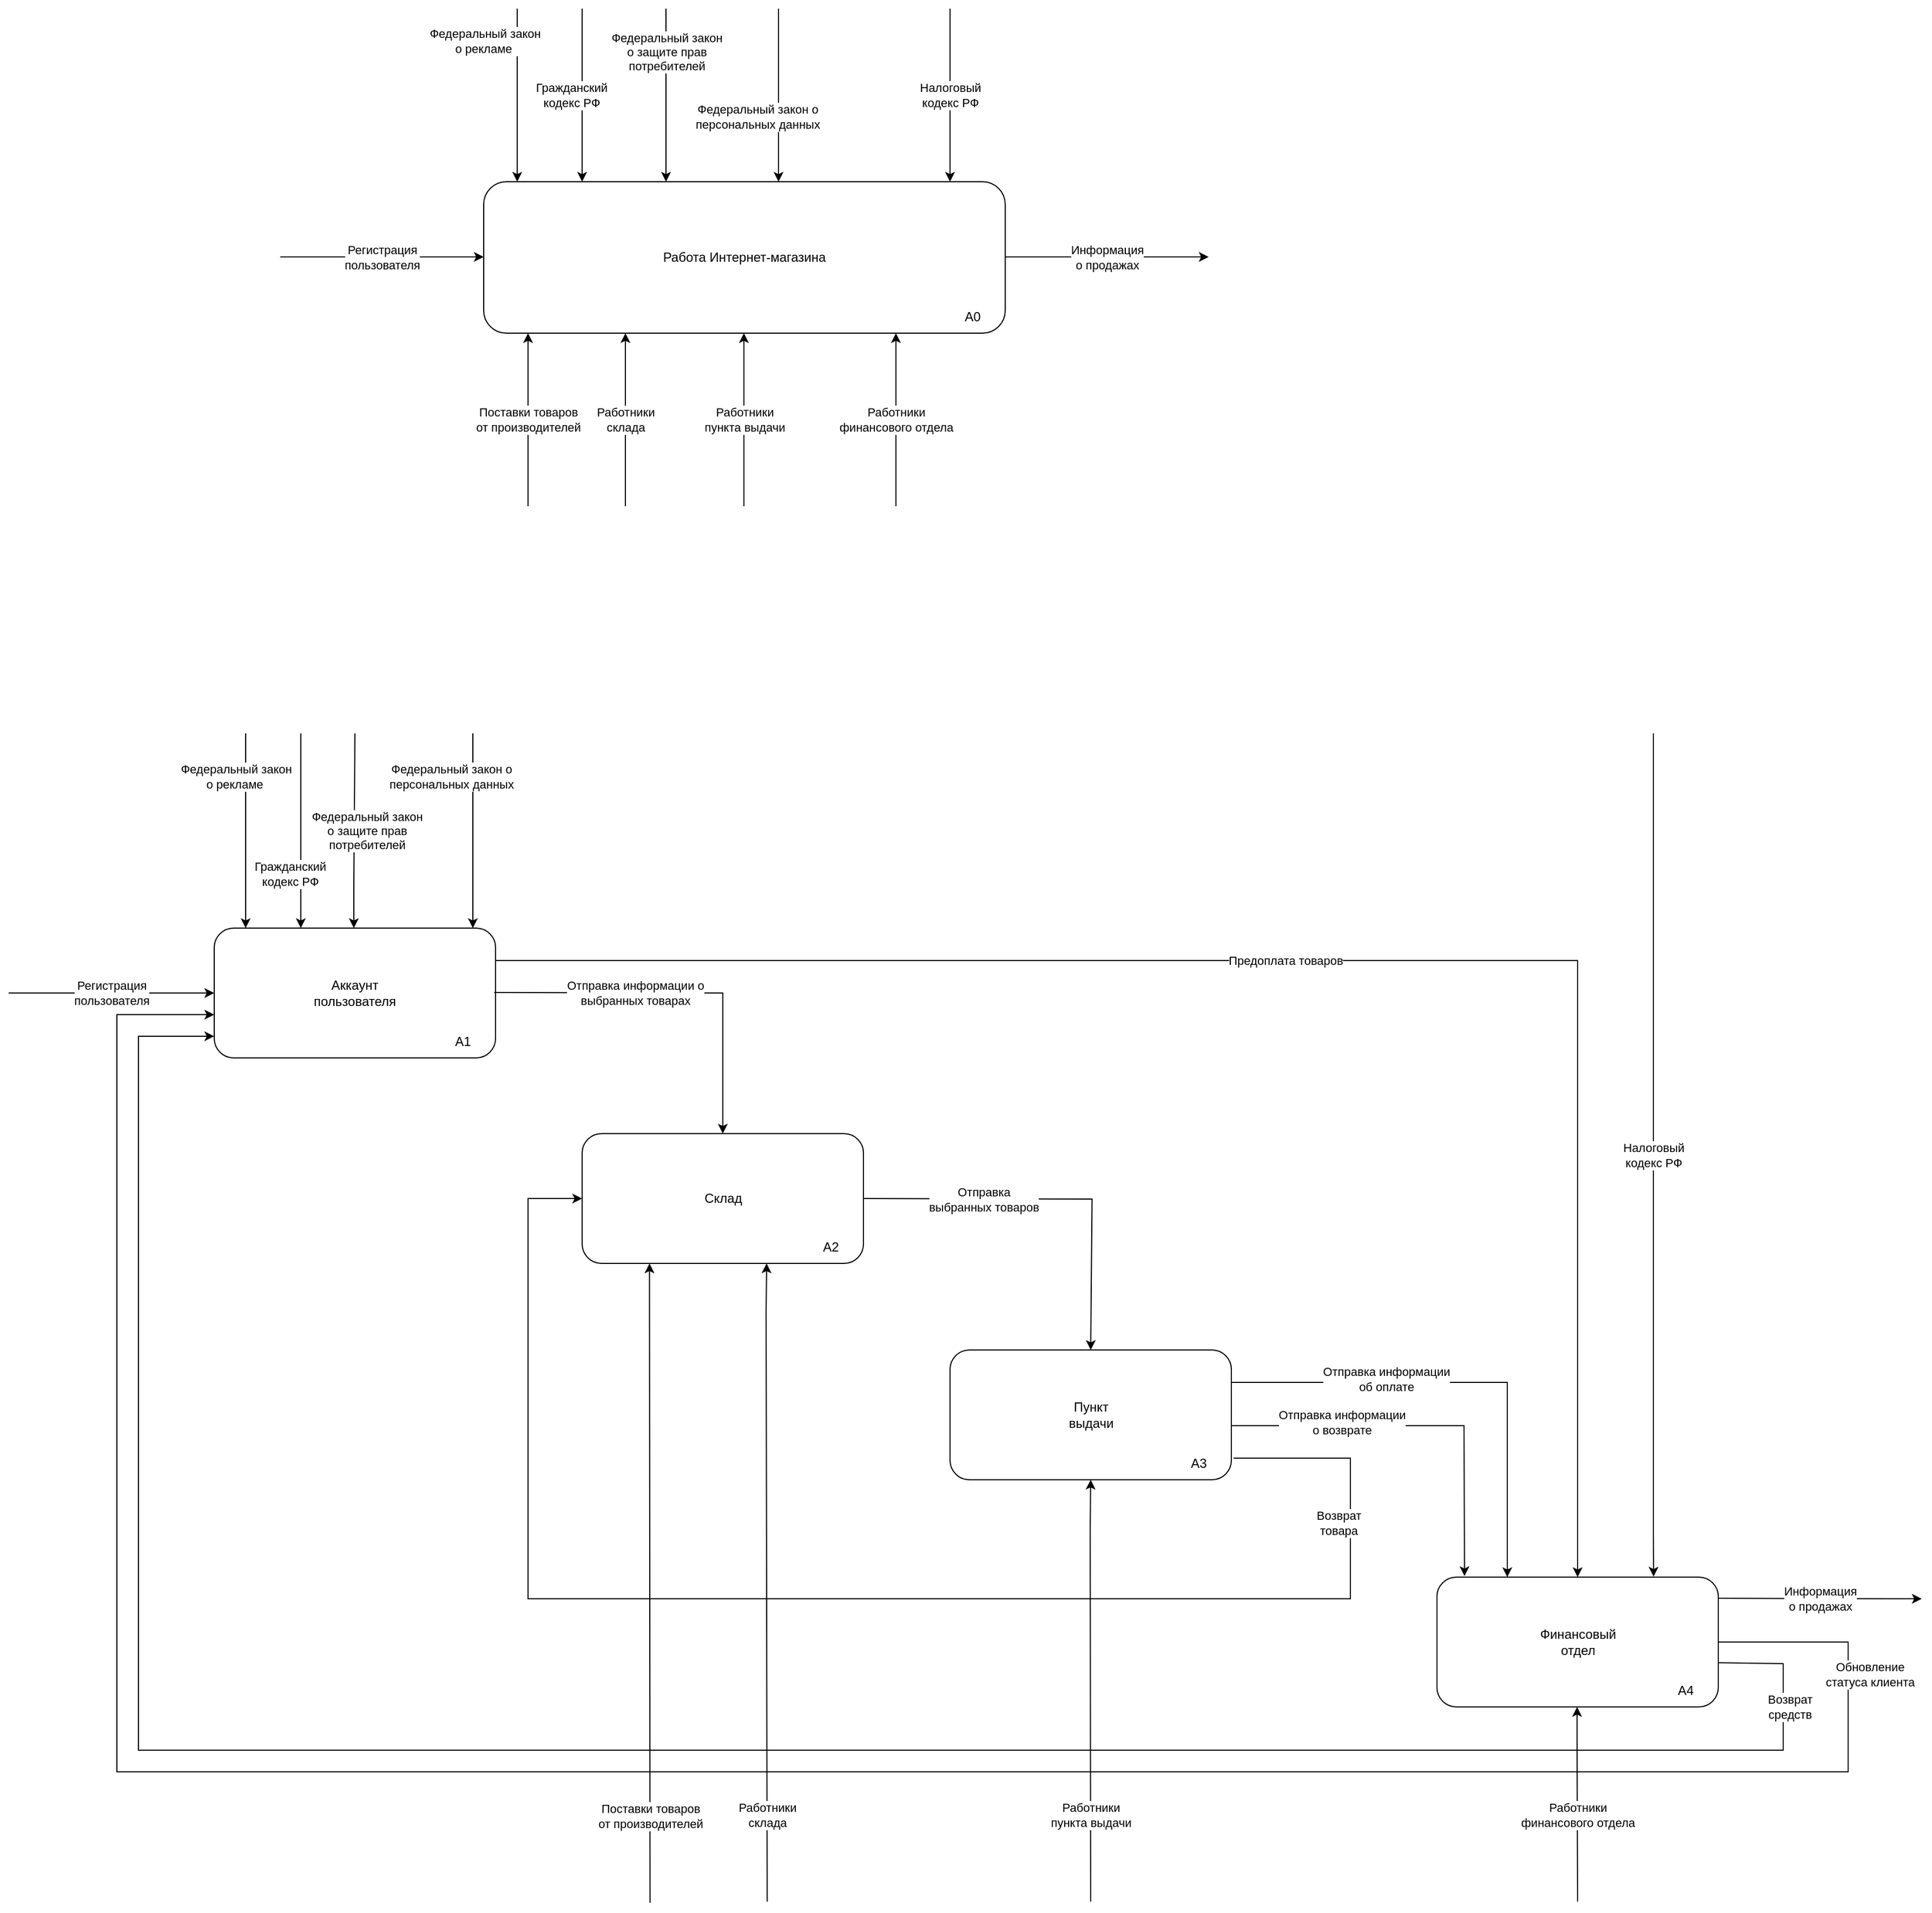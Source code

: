 <mxfile version="24.0.0" type="device" pages="2">
  <diagram name="Версия 1" id="xN6DgaCfCc1vJBvsGlAf">
    <mxGraphModel dx="2459" dy="557" grid="1" gridSize="10" guides="1" tooltips="1" connect="1" arrows="1" fold="1" page="1" pageScale="1" pageWidth="1169" pageHeight="827" math="0" shadow="0">
      <root>
        <mxCell id="0" />
        <mxCell id="1" parent="0" />
        <mxCell id="_hsGAAUDWZtJ54xs5zqf-1" value="" style="rounded=1;whiteSpace=wrap;html=1;" parent="1" vertex="1">
          <mxGeometry x="359" y="340" width="482" height="140" as="geometry" />
        </mxCell>
        <mxCell id="_hsGAAUDWZtJ54xs5zqf-2" value="Работа Интернет-магазина" style="text;html=1;align=center;verticalAlign=middle;whiteSpace=wrap;rounded=0;" parent="1" vertex="1">
          <mxGeometry x="512.25" y="395" width="175.5" height="30" as="geometry" />
        </mxCell>
        <mxCell id="_hsGAAUDWZtJ54xs5zqf-7" value="" style="endArrow=classic;html=1;rounded=0;entryX=0;entryY=0.5;entryDx=0;entryDy=0;" parent="1" edge="1">
          <mxGeometry relative="1" as="geometry">
            <mxPoint x="171" y="409.5" as="sourcePoint" />
            <mxPoint x="359" y="409.5" as="targetPoint" />
            <Array as="points">
              <mxPoint x="331" y="409.5" />
            </Array>
          </mxGeometry>
        </mxCell>
        <mxCell id="_hsGAAUDWZtJ54xs5zqf-8" value="Регистрация&lt;div&gt;пользователя&lt;/div&gt;" style="edgeLabel;resizable=0;html=1;;align=center;verticalAlign=middle;" parent="_hsGAAUDWZtJ54xs5zqf-7" connectable="0" vertex="1">
          <mxGeometry relative="1" as="geometry">
            <mxPoint as="offset" />
          </mxGeometry>
        </mxCell>
        <mxCell id="_hsGAAUDWZtJ54xs5zqf-11" value="" style="endArrow=classic;html=1;rounded=0;" parent="1" edge="1">
          <mxGeometry relative="1" as="geometry">
            <mxPoint x="450" y="180" as="sourcePoint" />
            <mxPoint x="450" y="340" as="targetPoint" />
            <Array as="points">
              <mxPoint x="450" y="300" />
            </Array>
          </mxGeometry>
        </mxCell>
        <mxCell id="_hsGAAUDWZtJ54xs5zqf-12" value="Гражданский&lt;div&gt;кодекс РФ&lt;/div&gt;" style="edgeLabel;resizable=0;html=1;;align=center;verticalAlign=middle;" parent="_hsGAAUDWZtJ54xs5zqf-11" connectable="0" vertex="1">
          <mxGeometry relative="1" as="geometry">
            <mxPoint x="-10" as="offset" />
          </mxGeometry>
        </mxCell>
        <mxCell id="_hsGAAUDWZtJ54xs5zqf-13" value="" style="endArrow=classic;html=1;rounded=0;" parent="1" edge="1">
          <mxGeometry relative="1" as="geometry">
            <mxPoint x="390" y="180" as="sourcePoint" />
            <mxPoint x="390" y="340" as="targetPoint" />
            <Array as="points">
              <mxPoint x="390" y="300" />
            </Array>
          </mxGeometry>
        </mxCell>
        <mxCell id="_hsGAAUDWZtJ54xs5zqf-14" value="Федеральный закон&lt;div&gt;о рекламе&amp;nbsp;&lt;br&gt;&lt;/div&gt;" style="edgeLabel;resizable=0;html=1;;align=center;verticalAlign=middle;" parent="_hsGAAUDWZtJ54xs5zqf-13" connectable="0" vertex="1">
          <mxGeometry relative="1" as="geometry">
            <mxPoint x="-30" y="-50" as="offset" />
          </mxGeometry>
        </mxCell>
        <mxCell id="_hsGAAUDWZtJ54xs5zqf-15" value="" style="endArrow=classic;html=1;rounded=0;" parent="1" edge="1">
          <mxGeometry relative="1" as="geometry">
            <mxPoint x="790" y="180" as="sourcePoint" />
            <mxPoint x="790" y="340" as="targetPoint" />
            <Array as="points">
              <mxPoint x="790" y="300" />
            </Array>
          </mxGeometry>
        </mxCell>
        <mxCell id="_hsGAAUDWZtJ54xs5zqf-16" value="Налоговый&lt;div&gt;кодекс РФ&lt;/div&gt;" style="edgeLabel;resizable=0;html=1;;align=center;verticalAlign=middle;" parent="_hsGAAUDWZtJ54xs5zqf-15" connectable="0" vertex="1">
          <mxGeometry relative="1" as="geometry">
            <mxPoint as="offset" />
          </mxGeometry>
        </mxCell>
        <mxCell id="_hsGAAUDWZtJ54xs5zqf-19" value="" style="endArrow=classic;html=1;rounded=0;" parent="1" edge="1">
          <mxGeometry relative="1" as="geometry">
            <mxPoint x="527.5" y="180" as="sourcePoint" />
            <mxPoint x="527.5" y="340" as="targetPoint" />
            <Array as="points">
              <mxPoint x="527.5" y="300" />
            </Array>
          </mxGeometry>
        </mxCell>
        <mxCell id="_hsGAAUDWZtJ54xs5zqf-20" value="&lt;div&gt;Федеральный закон&lt;/div&gt;&lt;div&gt;о защите прав&lt;/div&gt;&lt;div&gt;потребителей&lt;/div&gt;" style="edgeLabel;resizable=0;html=1;;align=center;verticalAlign=middle;" parent="_hsGAAUDWZtJ54xs5zqf-19" connectable="0" vertex="1">
          <mxGeometry relative="1" as="geometry">
            <mxPoint y="-40" as="offset" />
          </mxGeometry>
        </mxCell>
        <mxCell id="_hsGAAUDWZtJ54xs5zqf-21" value="" style="endArrow=classic;html=1;rounded=0;" parent="1" edge="1">
          <mxGeometry relative="1" as="geometry">
            <mxPoint x="631.5" y="180" as="sourcePoint" />
            <mxPoint x="631.5" y="340" as="targetPoint" />
            <Array as="points">
              <mxPoint x="631.5" y="300" />
            </Array>
          </mxGeometry>
        </mxCell>
        <mxCell id="_hsGAAUDWZtJ54xs5zqf-22" value="&lt;div&gt;Федеральный закон о&lt;/div&gt;&lt;div&gt;персональных данных&lt;br&gt;&lt;/div&gt;" style="edgeLabel;resizable=0;html=1;;align=center;verticalAlign=middle;" parent="_hsGAAUDWZtJ54xs5zqf-21" connectable="0" vertex="1">
          <mxGeometry relative="1" as="geometry">
            <mxPoint x="-20" y="20" as="offset" />
          </mxGeometry>
        </mxCell>
        <mxCell id="_hsGAAUDWZtJ54xs5zqf-23" value="A0" style="text;html=1;align=center;verticalAlign=middle;whiteSpace=wrap;rounded=0;" parent="1" vertex="1">
          <mxGeometry x="781" y="450" width="60" height="30" as="geometry" />
        </mxCell>
        <mxCell id="_hsGAAUDWZtJ54xs5zqf-24" value="" style="endArrow=classic;html=1;rounded=0;entryX=0;entryY=0.5;entryDx=0;entryDy=0;" parent="1" edge="1">
          <mxGeometry relative="1" as="geometry">
            <mxPoint x="841" y="409.5" as="sourcePoint" />
            <mxPoint x="1029" y="409.5" as="targetPoint" />
            <Array as="points">
              <mxPoint x="1001" y="409.5" />
            </Array>
          </mxGeometry>
        </mxCell>
        <mxCell id="_hsGAAUDWZtJ54xs5zqf-25" value="Информация&lt;div&gt;о продажах&lt;/div&gt;" style="edgeLabel;resizable=0;html=1;;align=center;verticalAlign=middle;" parent="_hsGAAUDWZtJ54xs5zqf-24" connectable="0" vertex="1">
          <mxGeometry relative="1" as="geometry" />
        </mxCell>
        <mxCell id="kEDkltpcw-G1S7HQaF8J-5" value="" style="endArrow=classic;html=1;rounded=0;" parent="1" edge="1">
          <mxGeometry relative="1" as="geometry">
            <mxPoint x="400" y="640" as="sourcePoint" />
            <mxPoint x="400" y="480" as="targetPoint" />
            <Array as="points">
              <mxPoint x="400" y="520" />
            </Array>
          </mxGeometry>
        </mxCell>
        <mxCell id="kEDkltpcw-G1S7HQaF8J-6" value="Поставки товаров&lt;div&gt;от производителей&lt;/div&gt;" style="edgeLabel;resizable=0;html=1;;align=center;verticalAlign=middle;" parent="kEDkltpcw-G1S7HQaF8J-5" connectable="0" vertex="1">
          <mxGeometry relative="1" as="geometry" />
        </mxCell>
        <mxCell id="kEDkltpcw-G1S7HQaF8J-9" value="" style="endArrow=classic;html=1;rounded=0;" parent="1" edge="1">
          <mxGeometry relative="1" as="geometry">
            <mxPoint x="490" y="640" as="sourcePoint" />
            <mxPoint x="490" y="480" as="targetPoint" />
            <Array as="points">
              <mxPoint x="490" y="520" />
            </Array>
          </mxGeometry>
        </mxCell>
        <mxCell id="kEDkltpcw-G1S7HQaF8J-10" value="Работники&lt;div&gt;склада&lt;/div&gt;" style="edgeLabel;resizable=0;html=1;;align=center;verticalAlign=middle;" parent="kEDkltpcw-G1S7HQaF8J-9" connectable="0" vertex="1">
          <mxGeometry relative="1" as="geometry" />
        </mxCell>
        <mxCell id="kEDkltpcw-G1S7HQaF8J-11" value="" style="endArrow=classic;html=1;rounded=0;" parent="1" edge="1">
          <mxGeometry relative="1" as="geometry">
            <mxPoint x="599.5" y="640" as="sourcePoint" />
            <mxPoint x="599.5" y="480" as="targetPoint" />
            <Array as="points">
              <mxPoint x="599.5" y="520" />
            </Array>
          </mxGeometry>
        </mxCell>
        <mxCell id="kEDkltpcw-G1S7HQaF8J-12" value="Работники&lt;div&gt;пункта выдачи&lt;/div&gt;" style="edgeLabel;resizable=0;html=1;;align=center;verticalAlign=middle;" parent="kEDkltpcw-G1S7HQaF8J-11" connectable="0" vertex="1">
          <mxGeometry relative="1" as="geometry" />
        </mxCell>
        <mxCell id="kEDkltpcw-G1S7HQaF8J-13" value="" style="rounded=1;whiteSpace=wrap;html=1;" parent="1" vertex="1">
          <mxGeometry x="110" y="1030" width="260" height="120" as="geometry" />
        </mxCell>
        <mxCell id="kEDkltpcw-G1S7HQaF8J-14" value="Аккаунт&lt;div&gt;пользователя&lt;/div&gt;" style="text;html=1;align=center;verticalAlign=middle;whiteSpace=wrap;rounded=0;" parent="1" vertex="1">
          <mxGeometry x="210" y="1075" width="60" height="30" as="geometry" />
        </mxCell>
        <mxCell id="kEDkltpcw-G1S7HQaF8J-15" value="" style="endArrow=classic;html=1;rounded=0;" parent="1" edge="1">
          <mxGeometry relative="1" as="geometry">
            <mxPoint x="190" y="850" as="sourcePoint" />
            <mxPoint x="190" y="1030" as="targetPoint" />
            <Array as="points">
              <mxPoint x="190" y="990" />
            </Array>
          </mxGeometry>
        </mxCell>
        <mxCell id="kEDkltpcw-G1S7HQaF8J-16" value="Гражданский&lt;div&gt;кодекс РФ&lt;/div&gt;" style="edgeLabel;resizable=0;html=1;;align=center;verticalAlign=middle;" parent="kEDkltpcw-G1S7HQaF8J-15" connectable="0" vertex="1">
          <mxGeometry relative="1" as="geometry">
            <mxPoint x="-10" y="40" as="offset" />
          </mxGeometry>
        </mxCell>
        <mxCell id="cqf1Lr9Dc32_RKuLhg5J-14" value="" style="endArrow=classic;html=1;rounded=0;entryX=0.77;entryY=-0.004;entryDx=0;entryDy=0;entryPerimeter=0;" parent="1" target="cqf1Lr9Dc32_RKuLhg5J-56" edge="1">
          <mxGeometry relative="1" as="geometry">
            <mxPoint x="1440" y="850" as="sourcePoint" />
            <mxPoint x="1440" y="1630" as="targetPoint" />
            <Array as="points">
              <mxPoint x="1440" y="1590" />
            </Array>
          </mxGeometry>
        </mxCell>
        <mxCell id="cqf1Lr9Dc32_RKuLhg5J-15" value="Налоговый&lt;div&gt;кодекс РФ&lt;/div&gt;" style="edgeLabel;resizable=0;html=1;;align=center;verticalAlign=middle;" parent="cqf1Lr9Dc32_RKuLhg5J-14" connectable="0" vertex="1">
          <mxGeometry relative="1" as="geometry">
            <mxPoint as="offset" />
          </mxGeometry>
        </mxCell>
        <mxCell id="cqf1Lr9Dc32_RKuLhg5J-31" value="" style="endArrow=classic;html=1;rounded=0;entryX=0.5;entryY=0;entryDx=0;entryDy=0;" parent="1" target="cqf1Lr9Dc32_RKuLhg5J-43" edge="1">
          <mxGeometry relative="1" as="geometry">
            <mxPoint x="368.75" y="1089.5" as="sourcePoint" />
            <mxPoint x="556.75" y="1089.5" as="targetPoint" />
            <Array as="points">
              <mxPoint x="580" y="1090" />
            </Array>
          </mxGeometry>
        </mxCell>
        <mxCell id="cqf1Lr9Dc32_RKuLhg5J-32" value="Отправка информации о&lt;div&gt;выбранных товарах&lt;/div&gt;" style="edgeLabel;resizable=0;html=1;;align=center;verticalAlign=middle;" parent="cqf1Lr9Dc32_RKuLhg5J-31" connectable="0" vertex="1">
          <mxGeometry relative="1" as="geometry">
            <mxPoint x="-40" as="offset" />
          </mxGeometry>
        </mxCell>
        <mxCell id="cqf1Lr9Dc32_RKuLhg5J-33" value="" style="endArrow=classic;html=1;rounded=0;entryX=0.5;entryY=0;entryDx=0;entryDy=0;exitX=1;exitY=0.25;exitDx=0;exitDy=0;" parent="1" source="kEDkltpcw-G1S7HQaF8J-13" target="cqf1Lr9Dc32_RKuLhg5J-56" edge="1">
          <mxGeometry relative="1" as="geometry">
            <mxPoint x="740" y="1280" as="sourcePoint" />
            <mxPoint x="898" y="1279.5" as="targetPoint" />
            <Array as="points">
              <mxPoint x="1370" y="1060" />
            </Array>
          </mxGeometry>
        </mxCell>
        <mxCell id="cqf1Lr9Dc32_RKuLhg5J-34" value="Предоплата товаров" style="edgeLabel;resizable=0;html=1;;align=center;verticalAlign=middle;" parent="cqf1Lr9Dc32_RKuLhg5J-33" connectable="0" vertex="1">
          <mxGeometry relative="1" as="geometry">
            <mxPoint x="-55" as="offset" />
          </mxGeometry>
        </mxCell>
        <mxCell id="cqf1Lr9Dc32_RKuLhg5J-35" value="" style="endArrow=classic;html=1;rounded=0;entryX=0;entryY=0.5;entryDx=0;entryDy=0;" parent="1" target="kEDkltpcw-G1S7HQaF8J-13" edge="1">
          <mxGeometry relative="1" as="geometry">
            <mxPoint x="-80" y="1090" as="sourcePoint" />
            <mxPoint x="108" y="1090" as="targetPoint" />
            <Array as="points">
              <mxPoint x="80" y="1090" />
            </Array>
          </mxGeometry>
        </mxCell>
        <mxCell id="cqf1Lr9Dc32_RKuLhg5J-36" value="Регистрация&lt;div&gt;пользователя&lt;/div&gt;" style="edgeLabel;resizable=0;html=1;;align=center;verticalAlign=middle;" parent="cqf1Lr9Dc32_RKuLhg5J-35" connectable="0" vertex="1">
          <mxGeometry relative="1" as="geometry">
            <mxPoint as="offset" />
          </mxGeometry>
        </mxCell>
        <mxCell id="cqf1Lr9Dc32_RKuLhg5J-37" value="" style="endArrow=classic;html=1;rounded=0;" parent="1" edge="1">
          <mxGeometry relative="1" as="geometry">
            <mxPoint x="139" y="850" as="sourcePoint" />
            <mxPoint x="139" y="1030" as="targetPoint" />
            <Array as="points">
              <mxPoint x="139" y="990" />
            </Array>
          </mxGeometry>
        </mxCell>
        <mxCell id="cqf1Lr9Dc32_RKuLhg5J-38" value="Федеральный закон&lt;div&gt;о рекламе&amp;nbsp;&lt;br&gt;&lt;/div&gt;" style="edgeLabel;resizable=0;html=1;;align=center;verticalAlign=middle;" parent="cqf1Lr9Dc32_RKuLhg5J-37" connectable="0" vertex="1">
          <mxGeometry relative="1" as="geometry">
            <mxPoint x="-9" y="-50" as="offset" />
          </mxGeometry>
        </mxCell>
        <mxCell id="cqf1Lr9Dc32_RKuLhg5J-39" value="" style="endArrow=classic;html=1;rounded=0;" parent="1" edge="1">
          <mxGeometry relative="1" as="geometry">
            <mxPoint x="240" y="850" as="sourcePoint" />
            <mxPoint x="239" y="1030" as="targetPoint" />
            <Array as="points">
              <mxPoint x="239" y="990" />
            </Array>
          </mxGeometry>
        </mxCell>
        <mxCell id="cqf1Lr9Dc32_RKuLhg5J-40" value="&lt;div&gt;Федеральный закон&lt;/div&gt;&lt;div&gt;о защите прав&lt;/div&gt;&lt;div&gt;потребителей&lt;/div&gt;" style="edgeLabel;resizable=0;html=1;;align=center;verticalAlign=middle;" parent="cqf1Lr9Dc32_RKuLhg5J-39" connectable="0" vertex="1">
          <mxGeometry relative="1" as="geometry">
            <mxPoint x="11" as="offset" />
          </mxGeometry>
        </mxCell>
        <mxCell id="cqf1Lr9Dc32_RKuLhg5J-41" value="" style="endArrow=classic;html=1;rounded=0;" parent="1" edge="1">
          <mxGeometry relative="1" as="geometry">
            <mxPoint x="349" y="850" as="sourcePoint" />
            <mxPoint x="349" y="1030" as="targetPoint" />
            <Array as="points">
              <mxPoint x="349" y="990" />
            </Array>
          </mxGeometry>
        </mxCell>
        <mxCell id="cqf1Lr9Dc32_RKuLhg5J-42" value="&lt;div&gt;Федеральный закон о&lt;/div&gt;&lt;div&gt;персональных данных&lt;br&gt;&lt;/div&gt;" style="edgeLabel;resizable=0;html=1;;align=center;verticalAlign=middle;" parent="cqf1Lr9Dc32_RKuLhg5J-41" connectable="0" vertex="1">
          <mxGeometry relative="1" as="geometry">
            <mxPoint x="-20" y="-50" as="offset" />
          </mxGeometry>
        </mxCell>
        <mxCell id="cqf1Lr9Dc32_RKuLhg5J-43" value="" style="rounded=1;whiteSpace=wrap;html=1;" parent="1" vertex="1">
          <mxGeometry x="450" y="1220" width="260" height="120" as="geometry" />
        </mxCell>
        <mxCell id="cqf1Lr9Dc32_RKuLhg5J-44" value="Склад" style="text;html=1;align=center;verticalAlign=middle;whiteSpace=wrap;rounded=0;" parent="1" vertex="1">
          <mxGeometry x="527.5" y="1265" width="105" height="30" as="geometry" />
        </mxCell>
        <mxCell id="cqf1Lr9Dc32_RKuLhg5J-45" value="" style="endArrow=classic;html=1;rounded=0;" parent="1" edge="1">
          <mxGeometry relative="1" as="geometry">
            <mxPoint x="512.75" y="1931" as="sourcePoint" />
            <mxPoint x="512.25" y="1340" as="targetPoint" />
            <Array as="points">
              <mxPoint x="512.25" y="1380" />
            </Array>
          </mxGeometry>
        </mxCell>
        <mxCell id="cqf1Lr9Dc32_RKuLhg5J-46" value="Поставки товаров&lt;div&gt;от производителей&lt;/div&gt;" style="edgeLabel;resizable=0;html=1;;align=center;verticalAlign=middle;" parent="cqf1Lr9Dc32_RKuLhg5J-45" connectable="0" vertex="1">
          <mxGeometry relative="1" as="geometry">
            <mxPoint y="215" as="offset" />
          </mxGeometry>
        </mxCell>
        <mxCell id="cqf1Lr9Dc32_RKuLhg5J-47" value="" style="rounded=1;whiteSpace=wrap;html=1;" parent="1" vertex="1">
          <mxGeometry x="790" y="1420" width="260" height="120" as="geometry" />
        </mxCell>
        <mxCell id="cqf1Lr9Dc32_RKuLhg5J-48" value="Пункт&lt;div&gt;выдачи&lt;/div&gt;" style="text;html=1;align=center;verticalAlign=middle;whiteSpace=wrap;rounded=0;" parent="1" vertex="1">
          <mxGeometry x="867.5" y="1465" width="105" height="30" as="geometry" />
        </mxCell>
        <mxCell id="cqf1Lr9Dc32_RKuLhg5J-53" value="" style="endArrow=classic;html=1;rounded=0;entryX=0.25;entryY=0;entryDx=0;entryDy=0;exitX=1;exitY=0.25;exitDx=0;exitDy=0;" parent="1" source="cqf1Lr9Dc32_RKuLhg5J-47" target="cqf1Lr9Dc32_RKuLhg5J-56" edge="1">
          <mxGeometry relative="1" as="geometry">
            <mxPoint x="1050" y="1470" as="sourcePoint" />
            <mxPoint x="1260" y="1610.5" as="targetPoint" />
            <Array as="points">
              <mxPoint x="1305" y="1450" />
            </Array>
          </mxGeometry>
        </mxCell>
        <mxCell id="cqf1Lr9Dc32_RKuLhg5J-54" value="Отправка информации&lt;div&gt;об оплате&lt;/div&gt;" style="edgeLabel;resizable=0;html=1;;align=center;verticalAlign=middle;" parent="cqf1Lr9Dc32_RKuLhg5J-53" connectable="0" vertex="1">
          <mxGeometry relative="1" as="geometry">
            <mxPoint x="-75" y="-3" as="offset" />
          </mxGeometry>
        </mxCell>
        <mxCell id="cqf1Lr9Dc32_RKuLhg5J-56" value="" style="rounded=1;whiteSpace=wrap;html=1;" parent="1" vertex="1">
          <mxGeometry x="1240" y="1630" width="260" height="120" as="geometry" />
        </mxCell>
        <mxCell id="cqf1Lr9Dc32_RKuLhg5J-57" value="Финансовый отдел" style="text;html=1;align=center;verticalAlign=middle;whiteSpace=wrap;rounded=0;" parent="1" vertex="1">
          <mxGeometry x="1317.5" y="1675" width="105" height="30" as="geometry" />
        </mxCell>
        <mxCell id="cqf1Lr9Dc32_RKuLhg5J-60" value="" style="endArrow=classic;html=1;rounded=0;entryX=0;entryY=0.5;entryDx=0;entryDy=0;exitX=0.999;exitY=0.163;exitDx=0;exitDy=0;exitPerimeter=0;" parent="1" source="cqf1Lr9Dc32_RKuLhg5J-56" edge="1">
          <mxGeometry relative="1" as="geometry">
            <mxPoint x="1520" y="1670" as="sourcePoint" />
            <mxPoint x="1688" y="1650" as="targetPoint" />
            <Array as="points">
              <mxPoint x="1660" y="1650" />
            </Array>
          </mxGeometry>
        </mxCell>
        <mxCell id="cqf1Lr9Dc32_RKuLhg5J-61" value="Информация&lt;div&gt;о продажах&lt;/div&gt;" style="edgeLabel;resizable=0;html=1;;align=center;verticalAlign=middle;" parent="cqf1Lr9Dc32_RKuLhg5J-60" connectable="0" vertex="1">
          <mxGeometry relative="1" as="geometry" />
        </mxCell>
        <mxCell id="cqf1Lr9Dc32_RKuLhg5J-62" value="" style="endArrow=classic;html=1;rounded=0;entryX=0;entryY=0.5;entryDx=0;entryDy=0;exitX=1.008;exitY=0.833;exitDx=0;exitDy=0;exitPerimeter=0;" parent="1" source="cqf1Lr9Dc32_RKuLhg5J-47" target="cqf1Lr9Dc32_RKuLhg5J-43" edge="1">
          <mxGeometry relative="1" as="geometry">
            <mxPoint x="1050" y="1500" as="sourcePoint" />
            <mxPoint x="1160" y="1660" as="targetPoint" />
            <Array as="points">
              <mxPoint x="1160" y="1520" />
              <mxPoint x="1160" y="1650" />
              <mxPoint x="400" y="1650" />
              <mxPoint x="400" y="1280" />
            </Array>
          </mxGeometry>
        </mxCell>
        <mxCell id="cqf1Lr9Dc32_RKuLhg5J-63" value="Возврат&lt;div&gt;товара&lt;/div&gt;" style="edgeLabel;resizable=0;html=1;;align=center;verticalAlign=middle;" parent="cqf1Lr9Dc32_RKuLhg5J-62" connectable="0" vertex="1">
          <mxGeometry relative="1" as="geometry">
            <mxPoint x="460" y="-70" as="offset" />
          </mxGeometry>
        </mxCell>
        <mxCell id="cqf1Lr9Dc32_RKuLhg5J-64" value="" style="endArrow=classic;html=1;rounded=0;entryX=0.5;entryY=0;entryDx=0;entryDy=0;" parent="1" target="cqf1Lr9Dc32_RKuLhg5J-47" edge="1">
          <mxGeometry relative="1" as="geometry">
            <mxPoint x="710" y="1280" as="sourcePoint" />
            <mxPoint x="921.25" y="1410.5" as="targetPoint" />
            <Array as="points">
              <mxPoint x="921.25" y="1280.5" />
            </Array>
          </mxGeometry>
        </mxCell>
        <mxCell id="cqf1Lr9Dc32_RKuLhg5J-65" value="Отправка&lt;div&gt;выбранных товаров&lt;/div&gt;" style="edgeLabel;resizable=0;html=1;;align=center;verticalAlign=middle;" parent="cqf1Lr9Dc32_RKuLhg5J-64" connectable="0" vertex="1">
          <mxGeometry relative="1" as="geometry">
            <mxPoint x="-65" as="offset" />
          </mxGeometry>
        </mxCell>
        <mxCell id="cqf1Lr9Dc32_RKuLhg5J-67" value="" style="endArrow=classic;html=1;rounded=0;entryX=0.5;entryY=1;entryDx=0;entryDy=0;" parent="1" target="cqf1Lr9Dc32_RKuLhg5J-47" edge="1">
          <mxGeometry relative="1" as="geometry">
            <mxPoint x="920" y="1930" as="sourcePoint" />
            <mxPoint x="919.5" y="1545" as="targetPoint" />
            <Array as="points">
              <mxPoint x="919.5" y="1585" />
            </Array>
          </mxGeometry>
        </mxCell>
        <mxCell id="cqf1Lr9Dc32_RKuLhg5J-68" value="Работники&lt;div&gt;пункта выдачи&lt;/div&gt;" style="edgeLabel;resizable=0;html=1;;align=center;verticalAlign=middle;" parent="cqf1Lr9Dc32_RKuLhg5J-67" connectable="0" vertex="1">
          <mxGeometry relative="1" as="geometry">
            <mxPoint y="115" as="offset" />
          </mxGeometry>
        </mxCell>
        <mxCell id="cqf1Lr9Dc32_RKuLhg5J-69" value="" style="endArrow=classic;html=1;rounded=0;" parent="1" edge="1">
          <mxGeometry relative="1" as="geometry">
            <mxPoint x="1370" y="1930" as="sourcePoint" />
            <mxPoint x="1369.5" y="1750" as="targetPoint" />
            <Array as="points">
              <mxPoint x="1369.5" y="1790" />
            </Array>
          </mxGeometry>
        </mxCell>
        <mxCell id="cqf1Lr9Dc32_RKuLhg5J-70" value="Работники&lt;div&gt;финансового отдела&lt;/div&gt;" style="edgeLabel;resizable=0;html=1;;align=center;verticalAlign=middle;" parent="cqf1Lr9Dc32_RKuLhg5J-69" connectable="0" vertex="1">
          <mxGeometry relative="1" as="geometry">
            <mxPoint y="10" as="offset" />
          </mxGeometry>
        </mxCell>
        <mxCell id="cqf1Lr9Dc32_RKuLhg5J-71" value="" style="endArrow=classic;html=1;rounded=0;exitX=1;exitY=0.25;exitDx=0;exitDy=0;entryX=0.098;entryY=-0.008;entryDx=0;entryDy=0;entryPerimeter=0;" parent="1" target="cqf1Lr9Dc32_RKuLhg5J-56" edge="1">
          <mxGeometry relative="1" as="geometry">
            <mxPoint x="1050" y="1490" as="sourcePoint" />
            <mxPoint x="1265" y="1630" as="targetPoint" />
            <Array as="points">
              <mxPoint x="1265" y="1490" />
            </Array>
          </mxGeometry>
        </mxCell>
        <mxCell id="cqf1Lr9Dc32_RKuLhg5J-72" value="Отправка информации&lt;div&gt;о возврате&lt;/div&gt;" style="edgeLabel;resizable=0;html=1;;align=center;verticalAlign=middle;" parent="cqf1Lr9Dc32_RKuLhg5J-71" connectable="0" vertex="1">
          <mxGeometry relative="1" as="geometry">
            <mxPoint x="-75" y="-3" as="offset" />
          </mxGeometry>
        </mxCell>
        <mxCell id="cqf1Lr9Dc32_RKuLhg5J-75" value="" style="endArrow=classic;html=1;rounded=0;entryX=0;entryY=0.833;entryDx=0;entryDy=0;exitX=1.001;exitY=0.659;exitDx=0;exitDy=0;exitPerimeter=0;entryPerimeter=0;" parent="1" source="cqf1Lr9Dc32_RKuLhg5J-56" target="kEDkltpcw-G1S7HQaF8J-13" edge="1">
          <mxGeometry relative="1" as="geometry">
            <mxPoint x="1540" y="1710" as="sourcePoint" />
            <mxPoint x="900" y="1470" as="targetPoint" />
            <Array as="points">
              <mxPoint x="1560" y="1710" />
              <mxPoint x="1560" y="1790" />
              <mxPoint x="40" y="1790" />
              <mxPoint x="40" y="1130" />
            </Array>
          </mxGeometry>
        </mxCell>
        <mxCell id="cqf1Lr9Dc32_RKuLhg5J-76" value="Возврат&lt;div&gt;средств&lt;/div&gt;" style="edgeLabel;resizable=0;html=1;;align=center;verticalAlign=middle;" parent="cqf1Lr9Dc32_RKuLhg5J-75" connectable="0" vertex="1">
          <mxGeometry relative="1" as="geometry">
            <mxPoint x="1061" y="-40" as="offset" />
          </mxGeometry>
        </mxCell>
        <mxCell id="cqf1Lr9Dc32_RKuLhg5J-77" value="" style="endArrow=classic;html=1;rounded=0;exitX=1;exitY=0.5;exitDx=0;exitDy=0;entryX=0;entryY=0.667;entryDx=0;entryDy=0;entryPerimeter=0;" parent="1" source="cqf1Lr9Dc32_RKuLhg5J-56" target="kEDkltpcw-G1S7HQaF8J-13" edge="1">
          <mxGeometry relative="1" as="geometry">
            <mxPoint x="1510" y="1690" as="sourcePoint" />
            <mxPoint x="90" y="1110" as="targetPoint" />
            <Array as="points">
              <mxPoint x="1620" y="1690" />
              <mxPoint x="1620" y="1810" />
              <mxPoint x="20" y="1810" />
              <mxPoint x="20" y="1110" />
            </Array>
          </mxGeometry>
        </mxCell>
        <mxCell id="cqf1Lr9Dc32_RKuLhg5J-78" value="Обновление&lt;div&gt;статуса клиента&lt;/div&gt;" style="edgeLabel;resizable=0;html=1;;align=center;verticalAlign=middle;" parent="cqf1Lr9Dc32_RKuLhg5J-77" connectable="0" vertex="1">
          <mxGeometry relative="1" as="geometry">
            <mxPoint x="1095" y="-90" as="offset" />
          </mxGeometry>
        </mxCell>
        <mxCell id="cqf1Lr9Dc32_RKuLhg5J-79" value="A1" style="text;html=1;align=center;verticalAlign=middle;whiteSpace=wrap;rounded=0;" parent="1" vertex="1">
          <mxGeometry x="310" y="1120" width="60" height="30" as="geometry" />
        </mxCell>
        <mxCell id="cqf1Lr9Dc32_RKuLhg5J-80" value="A2" style="text;html=1;align=center;verticalAlign=middle;whiteSpace=wrap;rounded=0;" parent="1" vertex="1">
          <mxGeometry x="650" y="1310" width="60" height="30" as="geometry" />
        </mxCell>
        <mxCell id="cqf1Lr9Dc32_RKuLhg5J-81" value="A3" style="text;html=1;align=center;verticalAlign=middle;whiteSpace=wrap;rounded=0;" parent="1" vertex="1">
          <mxGeometry x="990" y="1510" width="60" height="30" as="geometry" />
        </mxCell>
        <mxCell id="cqf1Lr9Dc32_RKuLhg5J-82" value="A4" style="text;html=1;align=center;verticalAlign=middle;whiteSpace=wrap;rounded=0;" parent="1" vertex="1">
          <mxGeometry x="1440" y="1720" width="60" height="30" as="geometry" />
        </mxCell>
        <mxCell id="cqf1Lr9Dc32_RKuLhg5J-83" value="" style="endArrow=classic;html=1;rounded=0;entryX=0.5;entryY=1;entryDx=0;entryDy=0;" parent="1" edge="1">
          <mxGeometry relative="1" as="geometry">
            <mxPoint x="621" y="1930" as="sourcePoint" />
            <mxPoint x="620.5" y="1340" as="targetPoint" />
            <Array as="points">
              <mxPoint x="620" y="1385" />
            </Array>
          </mxGeometry>
        </mxCell>
        <mxCell id="cqf1Lr9Dc32_RKuLhg5J-84" value="Работники&lt;div&gt;склада&lt;/div&gt;" style="edgeLabel;resizable=0;html=1;;align=center;verticalAlign=middle;" parent="cqf1Lr9Dc32_RKuLhg5J-83" connectable="0" vertex="1">
          <mxGeometry relative="1" as="geometry">
            <mxPoint y="215" as="offset" />
          </mxGeometry>
        </mxCell>
        <mxCell id="cqf1Lr9Dc32_RKuLhg5J-85" value="" style="endArrow=classic;html=1;rounded=0;" parent="1" edge="1">
          <mxGeometry relative="1" as="geometry">
            <mxPoint x="740" y="640" as="sourcePoint" />
            <mxPoint x="740" y="480" as="targetPoint" />
            <Array as="points">
              <mxPoint x="740" y="520" />
            </Array>
          </mxGeometry>
        </mxCell>
        <mxCell id="cqf1Lr9Dc32_RKuLhg5J-86" value="Работники&lt;div&gt;финансового отдела&lt;/div&gt;" style="edgeLabel;resizable=0;html=1;;align=center;verticalAlign=middle;" parent="cqf1Lr9Dc32_RKuLhg5J-85" connectable="0" vertex="1">
          <mxGeometry relative="1" as="geometry" />
        </mxCell>
      </root>
    </mxGraphModel>
  </diagram>
  <diagram name="Версия для изменений" id="Np3CKuVcoBM6ih2MT_T-">
    <mxGraphModel dx="2527" dy="586" grid="1" gridSize="10" guides="1" tooltips="1" connect="1" arrows="1" fold="1" page="1" pageScale="1" pageWidth="1169" pageHeight="827" math="0" shadow="0">
      <root>
        <mxCell id="QO5xfUQjhMXJ929omkAG-0" />
        <mxCell id="QO5xfUQjhMXJ929omkAG-1" parent="QO5xfUQjhMXJ929omkAG-0" />
        <mxCell id="QO5xfUQjhMXJ929omkAG-2" value="" style="rounded=1;whiteSpace=wrap;html=1;" parent="QO5xfUQjhMXJ929omkAG-1" vertex="1">
          <mxGeometry x="359" y="340" width="482" height="140" as="geometry" />
        </mxCell>
        <mxCell id="QO5xfUQjhMXJ929omkAG-3" value="Работа Интернет-магазина" style="text;html=1;align=center;verticalAlign=middle;whiteSpace=wrap;rounded=0;" parent="QO5xfUQjhMXJ929omkAG-1" vertex="1">
          <mxGeometry x="512.25" y="395" width="175.5" height="30" as="geometry" />
        </mxCell>
        <mxCell id="QO5xfUQjhMXJ929omkAG-4" value="" style="endArrow=classic;html=1;rounded=0;entryX=0;entryY=0.5;entryDx=0;entryDy=0;" parent="QO5xfUQjhMXJ929omkAG-1" edge="1">
          <mxGeometry relative="1" as="geometry">
            <mxPoint x="171" y="409.5" as="sourcePoint" />
            <mxPoint x="359" y="409.5" as="targetPoint" />
            <Array as="points">
              <mxPoint x="331" y="409.5" />
            </Array>
          </mxGeometry>
        </mxCell>
        <mxCell id="QO5xfUQjhMXJ929omkAG-5" value="Регистрация&lt;div&gt;пользователя&lt;/div&gt;" style="edgeLabel;resizable=0;html=1;;align=center;verticalAlign=middle;" parent="QO5xfUQjhMXJ929omkAG-4" connectable="0" vertex="1">
          <mxGeometry relative="1" as="geometry">
            <mxPoint x="-5" y="1" as="offset" />
          </mxGeometry>
        </mxCell>
        <mxCell id="QO5xfUQjhMXJ929omkAG-6" value="" style="endArrow=classic;html=1;rounded=0;" parent="QO5xfUQjhMXJ929omkAG-1" edge="1">
          <mxGeometry relative="1" as="geometry">
            <mxPoint x="450" y="180" as="sourcePoint" />
            <mxPoint x="450" y="340" as="targetPoint" />
            <Array as="points">
              <mxPoint x="450" y="300" />
            </Array>
          </mxGeometry>
        </mxCell>
        <mxCell id="QO5xfUQjhMXJ929omkAG-7" value="Гражданский&lt;div&gt;кодекс РФ&lt;/div&gt;" style="edgeLabel;resizable=0;html=1;;align=center;verticalAlign=middle;" parent="QO5xfUQjhMXJ929omkAG-6" connectable="0" vertex="1">
          <mxGeometry relative="1" as="geometry">
            <mxPoint x="-10" as="offset" />
          </mxGeometry>
        </mxCell>
        <mxCell id="QO5xfUQjhMXJ929omkAG-8" value="" style="endArrow=classic;html=1;rounded=0;" parent="QO5xfUQjhMXJ929omkAG-1" edge="1">
          <mxGeometry relative="1" as="geometry">
            <mxPoint x="390" y="180" as="sourcePoint" />
            <mxPoint x="390" y="340" as="targetPoint" />
            <Array as="points">
              <mxPoint x="390" y="300" />
            </Array>
          </mxGeometry>
        </mxCell>
        <mxCell id="QO5xfUQjhMXJ929omkAG-9" value="Федеральный закон&lt;div&gt;о рекламе&amp;nbsp;&lt;br&gt;&lt;/div&gt;" style="edgeLabel;resizable=0;html=1;;align=center;verticalAlign=middle;" parent="QO5xfUQjhMXJ929omkAG-8" connectable="0" vertex="1">
          <mxGeometry relative="1" as="geometry">
            <mxPoint x="-30" y="-50" as="offset" />
          </mxGeometry>
        </mxCell>
        <mxCell id="QO5xfUQjhMXJ929omkAG-10" value="" style="endArrow=classic;html=1;rounded=0;" parent="QO5xfUQjhMXJ929omkAG-1" edge="1">
          <mxGeometry relative="1" as="geometry">
            <mxPoint x="790" y="180" as="sourcePoint" />
            <mxPoint x="790" y="340" as="targetPoint" />
            <Array as="points">
              <mxPoint x="790" y="300" />
            </Array>
          </mxGeometry>
        </mxCell>
        <mxCell id="QO5xfUQjhMXJ929omkAG-11" value="Налоговый&lt;div&gt;кодекс РФ&lt;/div&gt;" style="edgeLabel;resizable=0;html=1;;align=center;verticalAlign=middle;" parent="QO5xfUQjhMXJ929omkAG-10" connectable="0" vertex="1">
          <mxGeometry relative="1" as="geometry">
            <mxPoint as="offset" />
          </mxGeometry>
        </mxCell>
        <mxCell id="QO5xfUQjhMXJ929omkAG-12" value="" style="endArrow=classic;html=1;rounded=0;" parent="QO5xfUQjhMXJ929omkAG-1" edge="1">
          <mxGeometry relative="1" as="geometry">
            <mxPoint x="527.5" y="180" as="sourcePoint" />
            <mxPoint x="527.5" y="340" as="targetPoint" />
            <Array as="points">
              <mxPoint x="527.5" y="300" />
            </Array>
          </mxGeometry>
        </mxCell>
        <mxCell id="QO5xfUQjhMXJ929omkAG-13" value="&lt;div&gt;Федеральный закон&lt;/div&gt;&lt;div&gt;о защите прав&lt;/div&gt;&lt;div&gt;потребителей&lt;/div&gt;" style="edgeLabel;resizable=0;html=1;;align=center;verticalAlign=middle;" parent="QO5xfUQjhMXJ929omkAG-12" connectable="0" vertex="1">
          <mxGeometry relative="1" as="geometry">
            <mxPoint y="-40" as="offset" />
          </mxGeometry>
        </mxCell>
        <mxCell id="QO5xfUQjhMXJ929omkAG-14" value="" style="endArrow=classic;html=1;rounded=0;" parent="QO5xfUQjhMXJ929omkAG-1" edge="1">
          <mxGeometry relative="1" as="geometry">
            <mxPoint x="631.5" y="180" as="sourcePoint" />
            <mxPoint x="631.5" y="340" as="targetPoint" />
            <Array as="points">
              <mxPoint x="631.5" y="300" />
            </Array>
          </mxGeometry>
        </mxCell>
        <mxCell id="QO5xfUQjhMXJ929omkAG-15" value="&lt;div&gt;Федеральный закон о&lt;/div&gt;&lt;div&gt;персональных данных&lt;br&gt;&lt;/div&gt;" style="edgeLabel;resizable=0;html=1;;align=center;verticalAlign=middle;" parent="QO5xfUQjhMXJ929omkAG-14" connectable="0" vertex="1">
          <mxGeometry relative="1" as="geometry">
            <mxPoint x="-20" y="20" as="offset" />
          </mxGeometry>
        </mxCell>
        <mxCell id="QO5xfUQjhMXJ929omkAG-16" value="A0" style="text;html=1;align=center;verticalAlign=middle;whiteSpace=wrap;rounded=0;" parent="QO5xfUQjhMXJ929omkAG-1" vertex="1">
          <mxGeometry x="781" y="450" width="60" height="30" as="geometry" />
        </mxCell>
        <mxCell id="QO5xfUQjhMXJ929omkAG-17" value="" style="endArrow=classic;html=1;rounded=0;entryX=0;entryY=0.5;entryDx=0;entryDy=0;" parent="QO5xfUQjhMXJ929omkAG-1" edge="1">
          <mxGeometry relative="1" as="geometry">
            <mxPoint x="841" y="409.5" as="sourcePoint" />
            <mxPoint x="1029" y="409.5" as="targetPoint" />
            <Array as="points">
              <mxPoint x="1001" y="409.5" />
            </Array>
          </mxGeometry>
        </mxCell>
        <mxCell id="QO5xfUQjhMXJ929omkAG-18" value="Информация&lt;div&gt;о продажах&lt;/div&gt;" style="edgeLabel;resizable=0;html=1;;align=center;verticalAlign=middle;" parent="QO5xfUQjhMXJ929omkAG-17" connectable="0" vertex="1">
          <mxGeometry relative="1" as="geometry" />
        </mxCell>
        <mxCell id="QO5xfUQjhMXJ929omkAG-19" value="" style="endArrow=classic;html=1;rounded=0;" parent="QO5xfUQjhMXJ929omkAG-1" edge="1">
          <mxGeometry relative="1" as="geometry">
            <mxPoint x="400" y="640" as="sourcePoint" />
            <mxPoint x="400" y="480" as="targetPoint" />
            <Array as="points">
              <mxPoint x="400" y="520" />
            </Array>
          </mxGeometry>
        </mxCell>
        <mxCell id="QO5xfUQjhMXJ929omkAG-20" value="Поставки товаров&lt;div&gt;от производителей&lt;/div&gt;" style="edgeLabel;resizable=0;html=1;;align=center;verticalAlign=middle;" parent="QO5xfUQjhMXJ929omkAG-19" connectable="0" vertex="1">
          <mxGeometry relative="1" as="geometry" />
        </mxCell>
        <mxCell id="QO5xfUQjhMXJ929omkAG-21" value="" style="endArrow=classic;html=1;rounded=0;" parent="QO5xfUQjhMXJ929omkAG-1" edge="1">
          <mxGeometry relative="1" as="geometry">
            <mxPoint x="490" y="640" as="sourcePoint" />
            <mxPoint x="490" y="480" as="targetPoint" />
            <Array as="points">
              <mxPoint x="490" y="520" />
            </Array>
          </mxGeometry>
        </mxCell>
        <mxCell id="QO5xfUQjhMXJ929omkAG-22" value="Работники&lt;div&gt;склада&lt;/div&gt;" style="edgeLabel;resizable=0;html=1;;align=center;verticalAlign=middle;" parent="QO5xfUQjhMXJ929omkAG-21" connectable="0" vertex="1">
          <mxGeometry relative="1" as="geometry" />
        </mxCell>
        <mxCell id="QO5xfUQjhMXJ929omkAG-23" value="" style="endArrow=classic;html=1;rounded=0;" parent="QO5xfUQjhMXJ929omkAG-1" edge="1">
          <mxGeometry relative="1" as="geometry">
            <mxPoint x="599.5" y="640" as="sourcePoint" />
            <mxPoint x="599.5" y="480" as="targetPoint" />
            <Array as="points">
              <mxPoint x="599.5" y="520" />
            </Array>
          </mxGeometry>
        </mxCell>
        <mxCell id="QO5xfUQjhMXJ929omkAG-24" value="Работники&lt;div&gt;пункта выдачи&lt;/div&gt;" style="edgeLabel;resizable=0;html=1;;align=center;verticalAlign=middle;" parent="QO5xfUQjhMXJ929omkAG-23" connectable="0" vertex="1">
          <mxGeometry relative="1" as="geometry" />
        </mxCell>
        <mxCell id="QO5xfUQjhMXJ929omkAG-25" value="" style="rounded=1;whiteSpace=wrap;html=1;" parent="QO5xfUQjhMXJ929omkAG-1" vertex="1">
          <mxGeometry x="110" y="1030" width="260" height="120" as="geometry" />
        </mxCell>
        <mxCell id="QO5xfUQjhMXJ929omkAG-26" value="Аккаунт&lt;div&gt;пользователя&lt;/div&gt;" style="text;html=1;align=center;verticalAlign=middle;whiteSpace=wrap;rounded=0;" parent="QO5xfUQjhMXJ929omkAG-1" vertex="1">
          <mxGeometry x="210" y="1075" width="60" height="30" as="geometry" />
        </mxCell>
        <mxCell id="QO5xfUQjhMXJ929omkAG-27" value="" style="endArrow=classic;html=1;rounded=0;" parent="QO5xfUQjhMXJ929omkAG-1" edge="1">
          <mxGeometry relative="1" as="geometry">
            <mxPoint x="239.5" y="850" as="sourcePoint" />
            <mxPoint x="239.5" y="1030" as="targetPoint" />
            <Array as="points">
              <mxPoint x="239.5" y="990" />
            </Array>
          </mxGeometry>
        </mxCell>
        <mxCell id="QO5xfUQjhMXJ929omkAG-28" value="Гражданский&lt;div&gt;кодекс РФ&lt;/div&gt;" style="edgeLabel;resizable=0;html=1;;align=center;verticalAlign=middle;" parent="QO5xfUQjhMXJ929omkAG-27" connectable="0" vertex="1">
          <mxGeometry relative="1" as="geometry">
            <mxPoint x="1" y="-100" as="offset" />
          </mxGeometry>
        </mxCell>
        <mxCell id="QO5xfUQjhMXJ929omkAG-29" value="" style="endArrow=classic;html=1;rounded=0;entryX=0.77;entryY=-0.004;entryDx=0;entryDy=0;entryPerimeter=0;" parent="QO5xfUQjhMXJ929omkAG-1" target="QO5xfUQjhMXJ929omkAG-51" edge="1">
          <mxGeometry relative="1" as="geometry">
            <mxPoint x="1440" y="850" as="sourcePoint" />
            <mxPoint x="1440" y="1630" as="targetPoint" />
            <Array as="points">
              <mxPoint x="1440" y="1590" />
            </Array>
          </mxGeometry>
        </mxCell>
        <mxCell id="QO5xfUQjhMXJ929omkAG-30" value="Налоговый&lt;div&gt;кодекс РФ&lt;/div&gt;" style="edgeLabel;resizable=0;html=1;;align=center;verticalAlign=middle;" parent="QO5xfUQjhMXJ929omkAG-29" connectable="0" vertex="1">
          <mxGeometry relative="1" as="geometry">
            <mxPoint as="offset" />
          </mxGeometry>
        </mxCell>
        <mxCell id="QO5xfUQjhMXJ929omkAG-31" value="" style="endArrow=classic;html=1;rounded=0;entryX=0;entryY=0.333;entryDx=0;entryDy=0;entryPerimeter=0;exitX=1;exitY=0.75;exitDx=0;exitDy=0;" parent="QO5xfUQjhMXJ929omkAG-1" target="QO5xfUQjhMXJ929omkAG-43" edge="1" source="QO5xfUQjhMXJ929omkAG-25">
          <mxGeometry relative="1" as="geometry">
            <mxPoint x="368.75" y="1089.5" as="sourcePoint" />
            <mxPoint x="556.75" y="1089.5" as="targetPoint" />
            <Array as="points">
              <mxPoint x="410" y="1120" />
              <mxPoint x="410" y="1260" />
            </Array>
          </mxGeometry>
        </mxCell>
        <mxCell id="QO5xfUQjhMXJ929omkAG-32" value="Отправка информации о&lt;div&gt;выбранных товарах&lt;/div&gt;" style="edgeLabel;resizable=0;html=1;;align=center;verticalAlign=middle;" parent="QO5xfUQjhMXJ929omkAG-31" connectable="0" vertex="1">
          <mxGeometry relative="1" as="geometry">
            <mxPoint y="-5" as="offset" />
          </mxGeometry>
        </mxCell>
        <mxCell id="QO5xfUQjhMXJ929omkAG-33" value="" style="endArrow=classic;html=1;rounded=0;entryX=0.5;entryY=0;entryDx=0;entryDy=0;exitX=1;exitY=0.25;exitDx=0;exitDy=0;" parent="QO5xfUQjhMXJ929omkAG-1" source="QO5xfUQjhMXJ929omkAG-25" target="QO5xfUQjhMXJ929omkAG-51" edge="1">
          <mxGeometry relative="1" as="geometry">
            <mxPoint x="740" y="1280" as="sourcePoint" />
            <mxPoint x="898" y="1279.5" as="targetPoint" />
            <Array as="points">
              <mxPoint x="1370" y="1060" />
            </Array>
          </mxGeometry>
        </mxCell>
        <mxCell id="QO5xfUQjhMXJ929omkAG-34" value="Предоплата товаров" style="edgeLabel;resizable=0;html=1;;align=center;verticalAlign=middle;" parent="QO5xfUQjhMXJ929omkAG-33" connectable="0" vertex="1">
          <mxGeometry relative="1" as="geometry">
            <mxPoint x="-55" as="offset" />
          </mxGeometry>
        </mxCell>
        <mxCell id="QO5xfUQjhMXJ929omkAG-35" value="" style="endArrow=classic;html=1;rounded=0;entryX=0;entryY=0.5;entryDx=0;entryDy=0;" parent="QO5xfUQjhMXJ929omkAG-1" target="QO5xfUQjhMXJ929omkAG-25" edge="1">
          <mxGeometry relative="1" as="geometry">
            <mxPoint x="-80" y="1090" as="sourcePoint" />
            <mxPoint x="108" y="1090" as="targetPoint" />
            <Array as="points">
              <mxPoint x="80" y="1090" />
            </Array>
          </mxGeometry>
        </mxCell>
        <mxCell id="QO5xfUQjhMXJ929omkAG-36" value="Регистрация&lt;div&gt;пользователя&lt;/div&gt;" style="edgeLabel;resizable=0;html=1;;align=center;verticalAlign=middle;" parent="QO5xfUQjhMXJ929omkAG-35" connectable="0" vertex="1">
          <mxGeometry relative="1" as="geometry">
            <mxPoint as="offset" />
          </mxGeometry>
        </mxCell>
        <mxCell id="QO5xfUQjhMXJ929omkAG-37" value="" style="endArrow=classic;html=1;rounded=0;" parent="QO5xfUQjhMXJ929omkAG-1" edge="1">
          <mxGeometry relative="1" as="geometry">
            <mxPoint x="139" y="850" as="sourcePoint" />
            <mxPoint x="139" y="1030" as="targetPoint" />
            <Array as="points">
              <mxPoint x="139" y="990" />
            </Array>
          </mxGeometry>
        </mxCell>
        <mxCell id="QO5xfUQjhMXJ929omkAG-38" value="Федеральный закон&lt;div&gt;о рекламе&amp;nbsp;&lt;br&gt;&lt;/div&gt;" style="edgeLabel;resizable=0;html=1;;align=center;verticalAlign=middle;" parent="QO5xfUQjhMXJ929omkAG-37" connectable="0" vertex="1">
          <mxGeometry relative="1" as="geometry">
            <mxPoint x="-9" y="-50" as="offset" />
          </mxGeometry>
        </mxCell>
        <mxCell id="QO5xfUQjhMXJ929omkAG-39" value="" style="endArrow=classic;html=1;rounded=0;" parent="QO5xfUQjhMXJ929omkAG-1" edge="1">
          <mxGeometry relative="1" as="geometry">
            <mxPoint x="1000.5" y="929" as="sourcePoint" />
            <mxPoint x="1000" y="1420" as="targetPoint" />
            <Array as="points">
              <mxPoint x="1000" y="1380" />
            </Array>
          </mxGeometry>
        </mxCell>
        <mxCell id="QO5xfUQjhMXJ929omkAG-40" value="&lt;div&gt;Федеральный закон&lt;/div&gt;&lt;div&gt;о защите прав&lt;/div&gt;&lt;div&gt;потребителей&lt;/div&gt;" style="edgeLabel;resizable=0;html=1;;align=center;verticalAlign=middle;" parent="QO5xfUQjhMXJ929omkAG-39" connectable="0" vertex="1">
          <mxGeometry relative="1" as="geometry">
            <mxPoint x="1" y="-265" as="offset" />
          </mxGeometry>
        </mxCell>
        <mxCell id="QO5xfUQjhMXJ929omkAG-41" value="" style="endArrow=classic;html=1;rounded=0;" parent="QO5xfUQjhMXJ929omkAG-1" edge="1">
          <mxGeometry relative="1" as="geometry">
            <mxPoint x="349" y="850" as="sourcePoint" />
            <mxPoint x="349" y="1030" as="targetPoint" />
            <Array as="points">
              <mxPoint x="349" y="990" />
            </Array>
          </mxGeometry>
        </mxCell>
        <mxCell id="QO5xfUQjhMXJ929omkAG-42" value="&lt;div&gt;Федеральный закон о&lt;/div&gt;&lt;div&gt;персональных данных&lt;br&gt;&lt;/div&gt;" style="edgeLabel;resizable=0;html=1;;align=center;verticalAlign=middle;" parent="QO5xfUQjhMXJ929omkAG-41" connectable="0" vertex="1">
          <mxGeometry relative="1" as="geometry">
            <mxPoint x="1" y="30" as="offset" />
          </mxGeometry>
        </mxCell>
        <mxCell id="QO5xfUQjhMXJ929omkAG-43" value="" style="rounded=1;whiteSpace=wrap;html=1;" parent="QO5xfUQjhMXJ929omkAG-1" vertex="1">
          <mxGeometry x="450" y="1220" width="260" height="120" as="geometry" />
        </mxCell>
        <mxCell id="QO5xfUQjhMXJ929omkAG-44" value="Склад" style="text;html=1;align=center;verticalAlign=middle;whiteSpace=wrap;rounded=0;" parent="QO5xfUQjhMXJ929omkAG-1" vertex="1">
          <mxGeometry x="527.5" y="1265" width="105" height="30" as="geometry" />
        </mxCell>
        <mxCell id="QO5xfUQjhMXJ929omkAG-45" value="" style="endArrow=classic;html=1;rounded=0;" parent="QO5xfUQjhMXJ929omkAG-1" edge="1">
          <mxGeometry relative="1" as="geometry">
            <mxPoint x="512.75" y="1931" as="sourcePoint" />
            <mxPoint x="512.25" y="1340" as="targetPoint" />
            <Array as="points">
              <mxPoint x="512.25" y="1380" />
            </Array>
          </mxGeometry>
        </mxCell>
        <mxCell id="QO5xfUQjhMXJ929omkAG-46" value="Поставки товаров&lt;div&gt;от производителей&lt;/div&gt;" style="edgeLabel;resizable=0;html=1;;align=center;verticalAlign=middle;" parent="QO5xfUQjhMXJ929omkAG-45" connectable="0" vertex="1">
          <mxGeometry relative="1" as="geometry">
            <mxPoint y="215" as="offset" />
          </mxGeometry>
        </mxCell>
        <mxCell id="QO5xfUQjhMXJ929omkAG-47" value="" style="rounded=1;whiteSpace=wrap;html=1;" parent="QO5xfUQjhMXJ929omkAG-1" vertex="1">
          <mxGeometry x="790" y="1420" width="260" height="120" as="geometry" />
        </mxCell>
        <mxCell id="QO5xfUQjhMXJ929omkAG-48" value="Пункт&lt;div&gt;выдачи&lt;/div&gt;" style="text;html=1;align=center;verticalAlign=middle;whiteSpace=wrap;rounded=0;" parent="QO5xfUQjhMXJ929omkAG-1" vertex="1">
          <mxGeometry x="867.5" y="1465" width="105" height="30" as="geometry" />
        </mxCell>
        <mxCell id="QO5xfUQjhMXJ929omkAG-49" value="" style="endArrow=classic;html=1;rounded=0;entryX=-0.008;entryY=0.605;entryDx=0;entryDy=0;exitX=0.993;exitY=0.188;exitDx=0;exitDy=0;entryPerimeter=0;exitPerimeter=0;" parent="QO5xfUQjhMXJ929omkAG-1" source="QO5xfUQjhMXJ929omkAG-47" target="QO5xfUQjhMXJ929omkAG-51" edge="1">
          <mxGeometry relative="1" as="geometry">
            <mxPoint x="1050" y="1435" as="sourcePoint" />
            <mxPoint x="1240" y="1675" as="targetPoint" />
            <Array as="points">
              <mxPoint x="1150" y="1440" />
              <mxPoint x="1140" y="1700" />
            </Array>
          </mxGeometry>
        </mxCell>
        <mxCell id="QO5xfUQjhMXJ929omkAG-50" value="Отправка информации&lt;div&gt;об оплате&lt;/div&gt;" style="edgeLabel;resizable=0;html=1;;align=center;verticalAlign=middle;" parent="QO5xfUQjhMXJ929omkAG-49" connectable="0" vertex="1">
          <mxGeometry relative="1" as="geometry">
            <mxPoint x="-5" y="-28" as="offset" />
          </mxGeometry>
        </mxCell>
        <mxCell id="QO5xfUQjhMXJ929omkAG-51" value="" style="rounded=1;whiteSpace=wrap;html=1;" parent="QO5xfUQjhMXJ929omkAG-1" vertex="1">
          <mxGeometry x="1240" y="1630" width="260" height="120" as="geometry" />
        </mxCell>
        <mxCell id="QO5xfUQjhMXJ929omkAG-52" value="Финансовый отдел" style="text;html=1;align=center;verticalAlign=middle;whiteSpace=wrap;rounded=0;" parent="QO5xfUQjhMXJ929omkAG-1" vertex="1">
          <mxGeometry x="1317.5" y="1675" width="105" height="30" as="geometry" />
        </mxCell>
        <mxCell id="QO5xfUQjhMXJ929omkAG-53" value="" style="endArrow=classic;html=1;rounded=0;entryX=0;entryY=0.5;entryDx=0;entryDy=0;exitX=0.999;exitY=0.163;exitDx=0;exitDy=0;exitPerimeter=0;" parent="QO5xfUQjhMXJ929omkAG-1" source="QO5xfUQjhMXJ929omkAG-51" edge="1">
          <mxGeometry relative="1" as="geometry">
            <mxPoint x="1520" y="1670" as="sourcePoint" />
            <mxPoint x="1688" y="1650" as="targetPoint" />
            <Array as="points">
              <mxPoint x="1660" y="1650" />
            </Array>
          </mxGeometry>
        </mxCell>
        <mxCell id="QO5xfUQjhMXJ929omkAG-54" value="Информация&lt;div&gt;о продажах&lt;/div&gt;" style="edgeLabel;resizable=0;html=1;;align=center;verticalAlign=middle;" parent="QO5xfUQjhMXJ929omkAG-53" connectable="0" vertex="1">
          <mxGeometry relative="1" as="geometry" />
        </mxCell>
        <mxCell id="QO5xfUQjhMXJ929omkAG-55" value="" style="endArrow=classic;html=1;rounded=0;entryX=0;entryY=0.5;entryDx=0;entryDy=0;exitX=1.008;exitY=0.833;exitDx=0;exitDy=0;exitPerimeter=0;" parent="QO5xfUQjhMXJ929omkAG-1" source="QO5xfUQjhMXJ929omkAG-47" target="QO5xfUQjhMXJ929omkAG-43" edge="1">
          <mxGeometry relative="1" as="geometry">
            <mxPoint x="1050" y="1500" as="sourcePoint" />
            <mxPoint x="1160" y="1660" as="targetPoint" />
            <Array as="points">
              <mxPoint x="1070" y="1520" />
              <mxPoint x="1010" y="1650" />
              <mxPoint x="400" y="1650" />
              <mxPoint x="400" y="1280" />
            </Array>
          </mxGeometry>
        </mxCell>
        <mxCell id="QO5xfUQjhMXJ929omkAG-56" value="Возврат&lt;div&gt;товара&lt;/div&gt;" style="edgeLabel;resizable=0;html=1;;align=center;verticalAlign=middle;" parent="QO5xfUQjhMXJ929omkAG-55" connectable="0" vertex="1">
          <mxGeometry relative="1" as="geometry">
            <mxPoint x="460" y="-60" as="offset" />
          </mxGeometry>
        </mxCell>
        <mxCell id="QO5xfUQjhMXJ929omkAG-57" value="" style="endArrow=classic;html=1;rounded=0;entryX=0;entryY=0.5;entryDx=0;entryDy=0;" parent="QO5xfUQjhMXJ929omkAG-1" target="QO5xfUQjhMXJ929omkAG-47" edge="1">
          <mxGeometry relative="1" as="geometry">
            <mxPoint x="710" y="1280" as="sourcePoint" />
            <mxPoint x="921.25" y="1410.5" as="targetPoint" />
            <Array as="points">
              <mxPoint x="740" y="1280" />
              <mxPoint x="740" y="1480" />
            </Array>
          </mxGeometry>
        </mxCell>
        <mxCell id="QO5xfUQjhMXJ929omkAG-58" value="Отправка&lt;div&gt;выбранных товаров&lt;/div&gt;" style="edgeLabel;resizable=0;html=1;;align=center;verticalAlign=middle;" parent="QO5xfUQjhMXJ929omkAG-57" connectable="0" vertex="1">
          <mxGeometry relative="1" as="geometry">
            <mxPoint as="offset" />
          </mxGeometry>
        </mxCell>
        <mxCell id="QO5xfUQjhMXJ929omkAG-59" value="" style="endArrow=classic;html=1;rounded=0;entryX=0.5;entryY=1;entryDx=0;entryDy=0;" parent="QO5xfUQjhMXJ929omkAG-1" target="QO5xfUQjhMXJ929omkAG-47" edge="1">
          <mxGeometry relative="1" as="geometry">
            <mxPoint x="920" y="1930" as="sourcePoint" />
            <mxPoint x="919.5" y="1545" as="targetPoint" />
            <Array as="points">
              <mxPoint x="919.5" y="1585" />
            </Array>
          </mxGeometry>
        </mxCell>
        <mxCell id="QO5xfUQjhMXJ929omkAG-60" value="Работники&lt;div&gt;пункта выдачи&lt;/div&gt;" style="edgeLabel;resizable=0;html=1;;align=center;verticalAlign=middle;" parent="QO5xfUQjhMXJ929omkAG-59" connectable="0" vertex="1">
          <mxGeometry relative="1" as="geometry">
            <mxPoint y="115" as="offset" />
          </mxGeometry>
        </mxCell>
        <mxCell id="QO5xfUQjhMXJ929omkAG-61" value="" style="endArrow=classic;html=1;rounded=0;" parent="QO5xfUQjhMXJ929omkAG-1" edge="1">
          <mxGeometry relative="1" as="geometry">
            <mxPoint x="1370" y="1930" as="sourcePoint" />
            <mxPoint x="1369.5" y="1750" as="targetPoint" />
            <Array as="points">
              <mxPoint x="1369.5" y="1790" />
            </Array>
          </mxGeometry>
        </mxCell>
        <mxCell id="QO5xfUQjhMXJ929omkAG-62" value="Работники&lt;div&gt;финансового отдела&lt;/div&gt;" style="edgeLabel;resizable=0;html=1;;align=center;verticalAlign=middle;" parent="QO5xfUQjhMXJ929omkAG-61" connectable="0" vertex="1">
          <mxGeometry relative="1" as="geometry">
            <mxPoint y="10" as="offset" />
          </mxGeometry>
        </mxCell>
        <mxCell id="QO5xfUQjhMXJ929omkAG-63" value="" style="endArrow=classic;html=1;rounded=0;exitX=1;exitY=0.25;exitDx=0;exitDy=0;" parent="QO5xfUQjhMXJ929omkAG-1" edge="1">
          <mxGeometry relative="1" as="geometry">
            <mxPoint x="1050" y="1470" as="sourcePoint" />
            <mxPoint x="1240" y="1734" as="targetPoint" />
            <Array as="points">
              <mxPoint x="1080" y="1470" />
              <mxPoint x="1080" y="1730" />
            </Array>
          </mxGeometry>
        </mxCell>
        <mxCell id="QO5xfUQjhMXJ929omkAG-64" value="Отправка информации&lt;div&gt;о возврате&lt;/div&gt;" style="edgeLabel;resizable=0;html=1;;align=center;verticalAlign=middle;" parent="QO5xfUQjhMXJ929omkAG-63" connectable="0" vertex="1">
          <mxGeometry relative="1" as="geometry">
            <mxPoint x="-20" y="10" as="offset" />
          </mxGeometry>
        </mxCell>
        <mxCell id="QO5xfUQjhMXJ929omkAG-65" value="" style="endArrow=classic;html=1;rounded=0;entryX=0;entryY=0.833;entryDx=0;entryDy=0;exitX=1.001;exitY=0.659;exitDx=0;exitDy=0;exitPerimeter=0;entryPerimeter=0;" parent="QO5xfUQjhMXJ929omkAG-1" source="QO5xfUQjhMXJ929omkAG-51" target="QO5xfUQjhMXJ929omkAG-25" edge="1">
          <mxGeometry relative="1" as="geometry">
            <mxPoint x="1540" y="1710" as="sourcePoint" />
            <mxPoint x="900" y="1470" as="targetPoint" />
            <Array as="points">
              <mxPoint x="1560" y="1710" />
              <mxPoint x="1560" y="1790" />
              <mxPoint x="40" y="1790" />
              <mxPoint x="40" y="1130" />
            </Array>
          </mxGeometry>
        </mxCell>
        <mxCell id="QO5xfUQjhMXJ929omkAG-66" value="Возврат&lt;div&gt;средств&lt;/div&gt;" style="edgeLabel;resizable=0;html=1;;align=center;verticalAlign=middle;" parent="QO5xfUQjhMXJ929omkAG-65" connectable="0" vertex="1">
          <mxGeometry relative="1" as="geometry">
            <mxPoint x="1061" y="-40" as="offset" />
          </mxGeometry>
        </mxCell>
        <mxCell id="QO5xfUQjhMXJ929omkAG-67" value="" style="endArrow=classic;html=1;rounded=0;exitX=1;exitY=0.5;exitDx=0;exitDy=0;entryX=0;entryY=0.667;entryDx=0;entryDy=0;entryPerimeter=0;" parent="QO5xfUQjhMXJ929omkAG-1" source="QO5xfUQjhMXJ929omkAG-51" target="QO5xfUQjhMXJ929omkAG-25" edge="1">
          <mxGeometry relative="1" as="geometry">
            <mxPoint x="1510" y="1690" as="sourcePoint" />
            <mxPoint x="90" y="1110" as="targetPoint" />
            <Array as="points">
              <mxPoint x="1620" y="1690" />
              <mxPoint x="1620" y="1810" />
              <mxPoint x="20" y="1810" />
              <mxPoint x="20" y="1110" />
            </Array>
          </mxGeometry>
        </mxCell>
        <mxCell id="QO5xfUQjhMXJ929omkAG-68" value="Обновление&lt;div&gt;статуса клиента&lt;/div&gt;" style="edgeLabel;resizable=0;html=1;;align=center;verticalAlign=middle;" parent="QO5xfUQjhMXJ929omkAG-67" connectable="0" vertex="1">
          <mxGeometry relative="1" as="geometry">
            <mxPoint x="1095" y="-90" as="offset" />
          </mxGeometry>
        </mxCell>
        <mxCell id="QO5xfUQjhMXJ929omkAG-69" value="A1" style="text;html=1;align=center;verticalAlign=middle;whiteSpace=wrap;rounded=0;" parent="QO5xfUQjhMXJ929omkAG-1" vertex="1">
          <mxGeometry x="310" y="1120" width="60" height="30" as="geometry" />
        </mxCell>
        <mxCell id="QO5xfUQjhMXJ929omkAG-70" value="A2" style="text;html=1;align=center;verticalAlign=middle;whiteSpace=wrap;rounded=0;" parent="QO5xfUQjhMXJ929omkAG-1" vertex="1">
          <mxGeometry x="650" y="1310" width="60" height="30" as="geometry" />
        </mxCell>
        <mxCell id="QO5xfUQjhMXJ929omkAG-71" value="A3" style="text;html=1;align=center;verticalAlign=middle;whiteSpace=wrap;rounded=0;" parent="QO5xfUQjhMXJ929omkAG-1" vertex="1">
          <mxGeometry x="990" y="1510" width="60" height="30" as="geometry" />
        </mxCell>
        <mxCell id="QO5xfUQjhMXJ929omkAG-72" value="A4" style="text;html=1;align=center;verticalAlign=middle;whiteSpace=wrap;rounded=0;" parent="QO5xfUQjhMXJ929omkAG-1" vertex="1">
          <mxGeometry x="1440" y="1720" width="60" height="30" as="geometry" />
        </mxCell>
        <mxCell id="QO5xfUQjhMXJ929omkAG-73" value="" style="endArrow=classic;html=1;rounded=0;entryX=0.5;entryY=1;entryDx=0;entryDy=0;" parent="QO5xfUQjhMXJ929omkAG-1" edge="1">
          <mxGeometry relative="1" as="geometry">
            <mxPoint x="621" y="1930" as="sourcePoint" />
            <mxPoint x="620.5" y="1340" as="targetPoint" />
            <Array as="points">
              <mxPoint x="620" y="1385" />
            </Array>
          </mxGeometry>
        </mxCell>
        <mxCell id="QO5xfUQjhMXJ929omkAG-74" value="Работники&lt;div&gt;склада&lt;/div&gt;" style="edgeLabel;resizable=0;html=1;;align=center;verticalAlign=middle;" parent="QO5xfUQjhMXJ929omkAG-73" connectable="0" vertex="1">
          <mxGeometry relative="1" as="geometry">
            <mxPoint y="215" as="offset" />
          </mxGeometry>
        </mxCell>
        <mxCell id="QO5xfUQjhMXJ929omkAG-75" value="" style="endArrow=classic;html=1;rounded=0;" parent="QO5xfUQjhMXJ929omkAG-1" edge="1">
          <mxGeometry relative="1" as="geometry">
            <mxPoint x="810.5" y="640" as="sourcePoint" />
            <mxPoint x="810.5" y="480" as="targetPoint" />
            <Array as="points">
              <mxPoint x="810.5" y="520" />
            </Array>
          </mxGeometry>
        </mxCell>
        <mxCell id="QO5xfUQjhMXJ929omkAG-76" value="Работники&lt;div&gt;финансового отдела&lt;/div&gt;" style="edgeLabel;resizable=0;html=1;;align=center;verticalAlign=middle;" parent="QO5xfUQjhMXJ929omkAG-75" connectable="0" vertex="1">
          <mxGeometry relative="1" as="geometry" />
        </mxCell>
        <mxCell id="IQNCKiJm10Uu2F_31jMt-3" value="Работники&lt;div&gt;склада&lt;/div&gt;" style="edgeLabel;resizable=0;html=1;;align=center;verticalAlign=middle;" connectable="0" vertex="1" parent="QO5xfUQjhMXJ929omkAG-1">
          <mxGeometry x="490" y="560" as="geometry" />
        </mxCell>
        <mxCell id="IQNCKiJm10Uu2F_31jMt-4" value="" style="endArrow=classic;html=1;rounded=0;" edge="1" parent="QO5xfUQjhMXJ929omkAG-1">
          <mxGeometry width="50" height="50" relative="1" as="geometry">
            <mxPoint x="670" y="480" as="sourcePoint" />
            <mxPoint x="670" y="480" as="targetPoint" />
            <Array as="points" />
          </mxGeometry>
        </mxCell>
        <mxCell id="IQNCKiJm10Uu2F_31jMt-10" value="Работники&lt;div&gt;IT отдела&lt;/div&gt;" style="html=1;verticalAlign=bottom;endArrow=block;curved=0;rounded=0;entryX=0.75;entryY=1;entryDx=0;entryDy=0;" edge="1" parent="QO5xfUQjhMXJ929omkAG-1" target="QO5xfUQjhMXJ929omkAG-2">
          <mxGeometry x="-0.125" width="80" relative="1" as="geometry">
            <mxPoint x="720" y="640" as="sourcePoint" />
            <mxPoint x="740" y="520" as="targetPoint" />
            <mxPoint as="offset" />
          </mxGeometry>
        </mxCell>
        <mxCell id="IQNCKiJm10Uu2F_31jMt-12" value="Работники&lt;div&gt;IT отдела&lt;/div&gt;" style="html=1;verticalAlign=bottom;endArrow=block;curved=0;rounded=0;entryX=0.5;entryY=1;entryDx=0;entryDy=0;" edge="1" parent="QO5xfUQjhMXJ929omkAG-1" target="QO5xfUQjhMXJ929omkAG-25">
          <mxGeometry width="80" relative="1" as="geometry">
            <mxPoint x="240" y="1930" as="sourcePoint" />
            <mxPoint x="310" y="1920" as="targetPoint" />
          </mxGeometry>
        </mxCell>
        <mxCell id="IQNCKiJm10Uu2F_31jMt-14" value="" style="html=1;verticalAlign=bottom;endArrow=block;curved=0;rounded=0;entryX=0.799;entryY=0.002;entryDx=0;entryDy=0;entryPerimeter=0;" edge="1" parent="QO5xfUQjhMXJ929omkAG-1" target="QO5xfUQjhMXJ929omkAG-43">
          <mxGeometry x="0.353" y="18" width="80" relative="1" as="geometry">
            <mxPoint x="1000" y="930" as="sourcePoint" />
            <mxPoint x="1080" y="930" as="targetPoint" />
            <mxPoint as="offset" />
          </mxGeometry>
        </mxCell>
        <mxCell id="IQNCKiJm10Uu2F_31jMt-15" value="" style="html=1;verticalAlign=bottom;endArrow=block;curved=0;rounded=0;entryX=0.385;entryY=0;entryDx=0;entryDy=0;entryPerimeter=0;" edge="1" parent="QO5xfUQjhMXJ929omkAG-1" target="QO5xfUQjhMXJ929omkAG-47">
          <mxGeometry width="80" relative="1" as="geometry">
            <mxPoint x="240" y="850" as="sourcePoint" />
            <mxPoint x="320" y="850" as="targetPoint" />
            <Array as="points">
              <mxPoint x="890" y="1170" />
            </Array>
          </mxGeometry>
        </mxCell>
        <mxCell id="IQNCKiJm10Uu2F_31jMt-17" value="Авторизация пользователя" style="rounded=1;arcSize=10;whiteSpace=wrap;html=1;align=center;" vertex="1" parent="QO5xfUQjhMXJ929omkAG-1">
          <mxGeometry x="100" y="2590" width="280" height="140" as="geometry" />
        </mxCell>
        <mxCell id="IQNCKiJm10Uu2F_31jMt-18" value="" style="endArrow=classic;html=1;rounded=0;entryX=0;entryY=0.5;entryDx=0;entryDy=0;" edge="1" parent="QO5xfUQjhMXJ929omkAG-1">
          <mxGeometry relative="1" as="geometry">
            <mxPoint x="-90" y="2659.5" as="sourcePoint" />
            <mxPoint x="100" y="2659.5" as="targetPoint" />
            <Array as="points">
              <mxPoint x="70" y="2659.5" />
            </Array>
          </mxGeometry>
        </mxCell>
        <mxCell id="IQNCKiJm10Uu2F_31jMt-19" value="Регистрация&lt;div&gt;пользователя&lt;/div&gt;" style="edgeLabel;resizable=0;html=1;;align=center;verticalAlign=middle;" connectable="0" vertex="1" parent="IQNCKiJm10Uu2F_31jMt-18">
          <mxGeometry relative="1" as="geometry">
            <mxPoint as="offset" />
          </mxGeometry>
        </mxCell>
        <mxCell id="IQNCKiJm10Uu2F_31jMt-20" value="Анализ запросов клиента и сбор данных о нем" style="rounded=1;arcSize=10;whiteSpace=wrap;html=1;align=center;" vertex="1" parent="QO5xfUQjhMXJ929omkAG-1">
          <mxGeometry x="867.5" y="2905" width="280" height="140" as="geometry" />
        </mxCell>
        <mxCell id="IQNCKiJm10Uu2F_31jMt-21" value="Действия пользователя на сайте магазина" style="rounded=1;arcSize=10;whiteSpace=wrap;html=1;align=center;" vertex="1" parent="QO5xfUQjhMXJ929omkAG-1">
          <mxGeometry x="480" y="2760" width="280" height="145" as="geometry" />
        </mxCell>
        <mxCell id="IQNCKiJm10Uu2F_31jMt-22" value="Оформление заказа" style="rounded=1;arcSize=10;whiteSpace=wrap;html=1;align=center;" vertex="1" parent="QO5xfUQjhMXJ929omkAG-1">
          <mxGeometry x="1340" y="2910" width="280" height="145" as="geometry" />
        </mxCell>
        <mxCell id="IQNCKiJm10Uu2F_31jMt-23" value="Данные для оптимизации работы магазина" style="html=1;verticalAlign=bottom;endArrow=block;curved=0;rounded=0;entryX=0;entryY=0.25;entryDx=0;entryDy=0;" edge="1" parent="QO5xfUQjhMXJ929omkAG-1" target="QO5xfUQjhMXJ929omkAG-51">
          <mxGeometry x="0.311" width="80" relative="1" as="geometry">
            <mxPoint x="370" y="1090" as="sourcePoint" />
            <mxPoint x="1130" y="1094.4" as="targetPoint" />
            <Array as="points">
              <mxPoint x="1210" y="1090" />
              <mxPoint x="1210" y="1390" />
              <mxPoint x="1210" y="1660" />
            </Array>
            <mxPoint as="offset" />
          </mxGeometry>
        </mxCell>
        <mxCell id="IQNCKiJm10Uu2F_31jMt-25" value="" style="endArrow=classic;html=1;rounded=0;exitX=1.001;exitY=0.325;exitDx=0;exitDy=0;exitPerimeter=0;" edge="1" parent="QO5xfUQjhMXJ929omkAG-1" source="IQNCKiJm10Uu2F_31jMt-22">
          <mxGeometry relative="1" as="geometry">
            <mxPoint x="1530" y="2950" as="sourcePoint" />
            <mxPoint x="1920" y="2960" as="targetPoint" />
            <Array as="points" />
          </mxGeometry>
        </mxCell>
        <mxCell id="IQNCKiJm10Uu2F_31jMt-26" value="Отправка информации о&lt;div&gt;выбранных товарах&lt;/div&gt;" style="edgeLabel;resizable=0;html=1;;align=center;verticalAlign=middle;" connectable="0" vertex="1" parent="IQNCKiJm10Uu2F_31jMt-25">
          <mxGeometry relative="1" as="geometry">
            <mxPoint as="offset" />
          </mxGeometry>
        </mxCell>
        <mxCell id="IQNCKiJm10Uu2F_31jMt-27" value="Данные для оптимизации работы магазина" style="html=1;verticalAlign=bottom;endArrow=block;curved=0;rounded=0;exitX=1;exitY=0.75;exitDx=0;exitDy=0;" edge="1" parent="QO5xfUQjhMXJ929omkAG-1" source="IQNCKiJm10Uu2F_31jMt-20">
          <mxGeometry x="-0.253" y="-10" width="80" relative="1" as="geometry">
            <mxPoint x="1090" y="3020" as="sourcePoint" />
            <mxPoint x="1930" y="3000" as="targetPoint" />
            <Array as="points">
              <mxPoint x="1240" y="3140" />
              <mxPoint x="1590" y="3140" />
              <mxPoint x="1720" y="3000" />
            </Array>
            <mxPoint x="1" as="offset" />
          </mxGeometry>
        </mxCell>
        <mxCell id="IQNCKiJm10Uu2F_31jMt-28" value="" style="html=1;verticalAlign=bottom;endArrow=block;curved=0;rounded=0;entryX=0;entryY=0.75;entryDx=0;entryDy=0;exitX=1;exitY=0.75;exitDx=0;exitDy=0;" edge="1" parent="QO5xfUQjhMXJ929omkAG-1" source="IQNCKiJm10Uu2F_31jMt-20" target="IQNCKiJm10Uu2F_31jMt-21">
          <mxGeometry width="80" relative="1" as="geometry">
            <mxPoint x="1089" y="3020" as="sourcePoint" />
            <mxPoint x="1169" y="3020" as="targetPoint" />
            <Array as="points">
              <mxPoint x="1160" y="3160" />
              <mxPoint x="1089" y="3160" />
              <mxPoint x="440" y="3160" />
              <mxPoint x="440" y="2869" />
            </Array>
          </mxGeometry>
        </mxCell>
        <mxCell id="IQNCKiJm10Uu2F_31jMt-29" value="Данные для оптимизации работы магазина" style="edgeLabel;html=1;align=center;verticalAlign=middle;resizable=0;points=[];" vertex="1" connectable="0" parent="IQNCKiJm10Uu2F_31jMt-28">
          <mxGeometry x="-0.174" y="1" relative="1" as="geometry">
            <mxPoint as="offset" />
          </mxGeometry>
        </mxCell>
        <mxCell id="IQNCKiJm10Uu2F_31jMt-30" value="Информация для анализа" style="html=1;verticalAlign=bottom;endArrow=block;curved=0;rounded=0;entryX=0;entryY=0.5;entryDx=0;entryDy=0;" edge="1" parent="QO5xfUQjhMXJ929omkAG-1" target="IQNCKiJm10Uu2F_31jMt-20">
          <mxGeometry width="80" relative="1" as="geometry">
            <mxPoint x="761" y="2840" as="sourcePoint" />
            <mxPoint x="841" y="2840" as="targetPoint" />
            <Array as="points">
              <mxPoint x="800" y="2840" />
              <mxPoint x="800" y="2975" />
            </Array>
          </mxGeometry>
        </mxCell>
        <mxCell id="IQNCKiJm10Uu2F_31jMt-31" value="Информация о заказе" style="html=1;verticalAlign=bottom;endArrow=block;curved=0;rounded=0;entryX=0;entryY=0.61;entryDx=0;entryDy=0;entryPerimeter=0;" edge="1" parent="QO5xfUQjhMXJ929omkAG-1" target="IQNCKiJm10Uu2F_31jMt-22">
          <mxGeometry x="-0.001" y="-10" width="80" relative="1" as="geometry">
            <mxPoint x="761" y="2800" as="sourcePoint" />
            <mxPoint x="841" y="2800" as="targetPoint" />
            <Array as="points">
              <mxPoint x="1240" y="2800" />
              <mxPoint x="1240" y="3000" />
            </Array>
            <mxPoint as="offset" />
          </mxGeometry>
        </mxCell>
        <mxCell id="IQNCKiJm10Uu2F_31jMt-32" value="Идентификатор клиента" style="html=1;verticalAlign=bottom;endArrow=block;curved=0;rounded=0;entryX=-0.008;entryY=0.436;entryDx=0;entryDy=0;entryPerimeter=0;" edge="1" parent="QO5xfUQjhMXJ929omkAG-1" target="IQNCKiJm10Uu2F_31jMt-21">
          <mxGeometry width="80" relative="1" as="geometry">
            <mxPoint x="380" y="2670" as="sourcePoint" />
            <mxPoint x="460" y="2670" as="targetPoint" />
          </mxGeometry>
        </mxCell>
        <mxCell id="IQNCKiJm10Uu2F_31jMt-33" value="Аналитик данных" style="html=1;verticalAlign=bottom;endArrow=block;curved=0;rounded=0;entryX=0.614;entryY=0.986;entryDx=0;entryDy=0;entryPerimeter=0;" edge="1" parent="QO5xfUQjhMXJ929omkAG-1" target="IQNCKiJm10Uu2F_31jMt-20">
          <mxGeometry x="0.41" width="80" relative="1" as="geometry">
            <mxPoint x="1040" y="3280" as="sourcePoint" />
            <mxPoint x="1110" y="3270" as="targetPoint" />
            <mxPoint as="offset" />
          </mxGeometry>
        </mxCell>
        <mxCell id="IQNCKiJm10Uu2F_31jMt-34" value="Программист №3" style="html=1;verticalAlign=bottom;endArrow=block;curved=0;rounded=0;entryX=0.5;entryY=1;entryDx=0;entryDy=0;" edge="1" parent="QO5xfUQjhMXJ929omkAG-1" target="IQNCKiJm10Uu2F_31jMt-22">
          <mxGeometry x="-0.007" y="-10" width="80" relative="1" as="geometry">
            <mxPoint x="1040" y="3280" as="sourcePoint" />
            <mxPoint x="1070" y="3200" as="targetPoint" />
            <Array as="points">
              <mxPoint x="1480" y="3280" />
            </Array>
            <mxPoint x="-1" as="offset" />
          </mxGeometry>
        </mxCell>
        <mxCell id="IQNCKiJm10Uu2F_31jMt-35" value="Программист №2" style="html=1;verticalAlign=bottom;endArrow=block;curved=0;rounded=0;entryX=0.5;entryY=1;entryDx=0;entryDy=0;" edge="1" parent="QO5xfUQjhMXJ929omkAG-1" target="IQNCKiJm10Uu2F_31jMt-21">
          <mxGeometry x="-0.421" y="10" width="80" relative="1" as="geometry">
            <mxPoint x="1040" y="3280" as="sourcePoint" />
            <mxPoint x="1120" y="3280" as="targetPoint" />
            <Array as="points">
              <mxPoint x="620" y="3280" />
            </Array>
            <mxPoint x="-1" as="offset" />
          </mxGeometry>
        </mxCell>
        <mxCell id="IQNCKiJm10Uu2F_31jMt-36" value="Программист №1" style="html=1;verticalAlign=bottom;endArrow=block;curved=0;rounded=0;entryX=0.5;entryY=1;entryDx=0;entryDy=0;" edge="1" parent="QO5xfUQjhMXJ929omkAG-1" target="IQNCKiJm10Uu2F_31jMt-17">
          <mxGeometry x="0.496" y="3" width="80" relative="1" as="geometry">
            <mxPoint x="1040" y="3280" as="sourcePoint" />
            <mxPoint x="800" y="2990" as="targetPoint" />
            <Array as="points">
              <mxPoint x="380" y="3200" />
            </Array>
            <mxPoint as="offset" />
          </mxGeometry>
        </mxCell>
      </root>
    </mxGraphModel>
  </diagram>
</mxfile>
